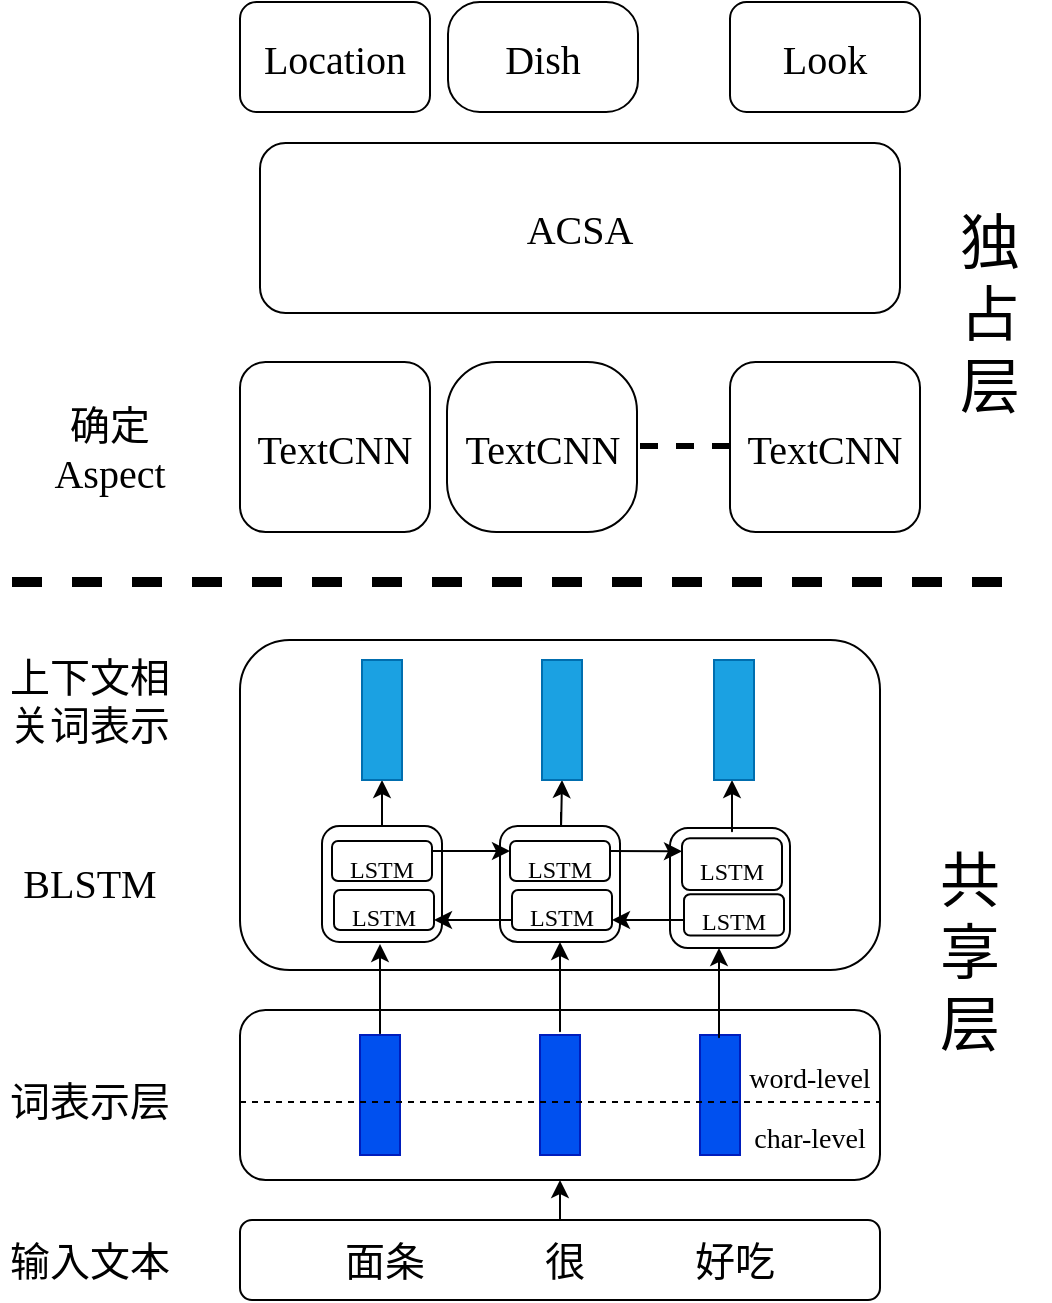 <mxfile version="10.9.8" type="github"><diagram id="u9J_4AkJMysV0DAXNsbV" name="Page-1"><mxGraphModel dx="1237" dy="647" grid="1" gridSize="10" guides="1" tooltips="1" connect="1" arrows="1" fold="1" page="1" pageScale="1" pageWidth="827" pageHeight="1169" math="0" shadow="0"><root><mxCell id="0"/><mxCell id="1" parent="0"/><mxCell id="H73ysC9yLx2S5hGtmnx_-74" value="" style="group" vertex="1" connectable="0" parent="1"><mxGeometry x="165" y="419" width="440" height="330" as="geometry"/></mxCell><mxCell id="H73ysC9yLx2S5hGtmnx_-3" value="输入文本" style="rounded=1;whiteSpace=wrap;html=1;fontFamily=Times New Roman;fontSize=20;fillColor=none;strokeColor=none;" vertex="1" parent="H73ysC9yLx2S5hGtmnx_-74"><mxGeometry y="290" width="90" height="40" as="geometry"/></mxCell><mxCell id="H73ysC9yLx2S5hGtmnx_-4" value="面条&amp;nbsp; &amp;nbsp; &amp;nbsp; &amp;nbsp; &amp;nbsp; &amp;nbsp; 很&amp;nbsp; &amp;nbsp; &amp;nbsp; &amp;nbsp; &amp;nbsp; &amp;nbsp;好吃" style="rounded=1;whiteSpace=wrap;html=1;fontFamily=Times New Roman;fontSize=20;" vertex="1" parent="H73ysC9yLx2S5hGtmnx_-74"><mxGeometry x="120" y="290" width="320" height="40" as="geometry"/></mxCell><mxCell id="H73ysC9yLx2S5hGtmnx_-5" value="词表示层" style="rounded=1;whiteSpace=wrap;html=1;fontFamily=Times New Roman;fontSize=20;fillColor=none;strokeColor=none;" vertex="1" parent="H73ysC9yLx2S5hGtmnx_-74"><mxGeometry y="210" width="90" height="40" as="geometry"/></mxCell><mxCell id="H73ysC9yLx2S5hGtmnx_-6" value="" style="rounded=1;whiteSpace=wrap;html=1;fontFamily=Times New Roman;fontSize=20;" vertex="1" parent="H73ysC9yLx2S5hGtmnx_-74"><mxGeometry x="120" y="185" width="320" height="85" as="geometry"/></mxCell><mxCell id="H73ysC9yLx2S5hGtmnx_-10" style="edgeStyle=orthogonalEdgeStyle;rounded=0;orthogonalLoop=1;jettySize=auto;html=1;exitX=0.5;exitY=0;exitDx=0;exitDy=0;entryX=0.5;entryY=1;entryDx=0;entryDy=0;fontFamily=Times New Roman;fontSize=20;" edge="1" parent="H73ysC9yLx2S5hGtmnx_-74" source="H73ysC9yLx2S5hGtmnx_-4" target="H73ysC9yLx2S5hGtmnx_-6"><mxGeometry relative="1" as="geometry"/></mxCell><mxCell id="H73ysC9yLx2S5hGtmnx_-8" value="" style="rounded=0;whiteSpace=wrap;html=1;fontFamily=Times New Roman;fontSize=20;fillColor=#0050ef;strokeColor=#001DBC;fontColor=#ffffff;" vertex="1" parent="H73ysC9yLx2S5hGtmnx_-74"><mxGeometry x="180" y="197.5" width="20" height="60" as="geometry"/></mxCell><mxCell id="H73ysC9yLx2S5hGtmnx_-11" value="" style="rounded=0;whiteSpace=wrap;html=1;fontFamily=Times New Roman;fontSize=20;fillColor=#0050ef;strokeColor=#001DBC;fontColor=#ffffff;" vertex="1" parent="H73ysC9yLx2S5hGtmnx_-74"><mxGeometry x="270" y="197.5" width="20" height="60" as="geometry"/></mxCell><mxCell id="H73ysC9yLx2S5hGtmnx_-12" value="" style="rounded=0;whiteSpace=wrap;html=1;fontFamily=Times New Roman;fontSize=20;fillColor=#0050ef;strokeColor=#001DBC;fontColor=#ffffff;" vertex="1" parent="H73ysC9yLx2S5hGtmnx_-74"><mxGeometry x="350" y="197.5" width="20" height="60" as="geometry"/></mxCell><mxCell id="H73ysC9yLx2S5hGtmnx_-13" value="&lt;span style=&quot;font-size: 14px&quot;&gt;word-level&lt;/span&gt;" style="rounded=1;whiteSpace=wrap;html=1;fontFamily=Times New Roman;fontSize=20;fillColor=none;strokeColor=none;" vertex="1" parent="H73ysC9yLx2S5hGtmnx_-74"><mxGeometry x="370" y="202" width="70" height="28" as="geometry"/></mxCell><mxCell id="H73ysC9yLx2S5hGtmnx_-14" value="&lt;span style=&quot;font-size: 14px&quot;&gt;char-level&lt;/span&gt;" style="rounded=1;whiteSpace=wrap;html=1;fontFamily=Times New Roman;fontSize=20;fillColor=none;strokeColor=none;" vertex="1" parent="H73ysC9yLx2S5hGtmnx_-74"><mxGeometry x="370" y="232" width="70" height="28" as="geometry"/></mxCell><mxCell id="H73ysC9yLx2S5hGtmnx_-15" value="" style="endArrow=none;dashed=1;html=1;fontFamily=Times New Roman;fontSize=20;entryX=1;entryY=-0.036;entryDx=0;entryDy=0;entryPerimeter=0;" edge="1" parent="H73ysC9yLx2S5hGtmnx_-74" target="H73ysC9yLx2S5hGtmnx_-14"><mxGeometry width="50" height="50" relative="1" as="geometry"><mxPoint x="120" y="231" as="sourcePoint"/><mxPoint x="235" y="231.5" as="targetPoint"/></mxGeometry></mxCell><mxCell id="H73ysC9yLx2S5hGtmnx_-16" value="" style="rounded=1;whiteSpace=wrap;html=1;fontFamily=Times New Roman;fontSize=20;" vertex="1" parent="H73ysC9yLx2S5hGtmnx_-74"><mxGeometry x="120" width="320" height="165" as="geometry"/></mxCell><mxCell id="H73ysC9yLx2S5hGtmnx_-25" value="" style="group" vertex="1" connectable="0" parent="H73ysC9yLx2S5hGtmnx_-74"><mxGeometry x="161" y="93" width="60" height="58" as="geometry"/></mxCell><mxCell id="H73ysC9yLx2S5hGtmnx_-18" value="" style="rounded=1;whiteSpace=wrap;html=1;fillColor=none;fontFamily=Times New Roman;fontSize=20;" vertex="1" parent="H73ysC9yLx2S5hGtmnx_-25"><mxGeometry width="60" height="58" as="geometry"/></mxCell><mxCell id="H73ysC9yLx2S5hGtmnx_-19" value="&lt;font style=&quot;font-size: 12px&quot;&gt;LSTM&lt;/font&gt;" style="rounded=1;whiteSpace=wrap;html=1;fillColor=none;fontFamily=Times New Roman;fontSize=20;" vertex="1" parent="H73ysC9yLx2S5hGtmnx_-25"><mxGeometry x="5" y="7.5" width="50" height="20" as="geometry"/></mxCell><mxCell id="H73ysC9yLx2S5hGtmnx_-24" value="&lt;font style=&quot;font-size: 12px&quot;&gt;LSTM&lt;/font&gt;" style="rounded=1;whiteSpace=wrap;html=1;fillColor=none;fontFamily=Times New Roman;fontSize=20;" vertex="1" parent="H73ysC9yLx2S5hGtmnx_-25"><mxGeometry x="6" y="32" width="50" height="20" as="geometry"/></mxCell><mxCell id="H73ysC9yLx2S5hGtmnx_-26" value="" style="group" vertex="1" connectable="0" parent="H73ysC9yLx2S5hGtmnx_-74"><mxGeometry x="250" y="93" width="60" height="58" as="geometry"/></mxCell><mxCell id="H73ysC9yLx2S5hGtmnx_-27" value="" style="rounded=1;whiteSpace=wrap;html=1;fillColor=none;fontFamily=Times New Roman;fontSize=20;" vertex="1" parent="H73ysC9yLx2S5hGtmnx_-26"><mxGeometry width="60" height="58" as="geometry"/></mxCell><mxCell id="H73ysC9yLx2S5hGtmnx_-28" value="&lt;font style=&quot;font-size: 12px&quot;&gt;LSTM&lt;/font&gt;" style="rounded=1;whiteSpace=wrap;html=1;fillColor=none;fontFamily=Times New Roman;fontSize=20;" vertex="1" parent="H73ysC9yLx2S5hGtmnx_-26"><mxGeometry x="5" y="7.5" width="50" height="20" as="geometry"/></mxCell><mxCell id="H73ysC9yLx2S5hGtmnx_-29" value="&lt;font style=&quot;font-size: 12px&quot;&gt;LSTM&lt;/font&gt;" style="rounded=1;whiteSpace=wrap;html=1;fillColor=none;fontFamily=Times New Roman;fontSize=20;" vertex="1" parent="H73ysC9yLx2S5hGtmnx_-26"><mxGeometry x="6" y="32" width="50" height="20" as="geometry"/></mxCell><mxCell id="H73ysC9yLx2S5hGtmnx_-31" value="" style="group" vertex="1" connectable="0" parent="H73ysC9yLx2S5hGtmnx_-74"><mxGeometry x="336" y="94" width="60" height="60" as="geometry"/></mxCell><mxCell id="H73ysC9yLx2S5hGtmnx_-32" value="" style="rounded=1;whiteSpace=wrap;html=1;fillColor=none;fontFamily=Times New Roman;fontSize=20;" vertex="1" parent="H73ysC9yLx2S5hGtmnx_-31"><mxGeometry x="-1" width="60" height="60.0" as="geometry"/></mxCell><mxCell id="H73ysC9yLx2S5hGtmnx_-33" value="&lt;font style=&quot;font-size: 12px&quot;&gt;LSTM&lt;/font&gt;" style="rounded=1;whiteSpace=wrap;html=1;fillColor=none;fontFamily=Times New Roman;fontSize=20;" vertex="1" parent="H73ysC9yLx2S5hGtmnx_-31"><mxGeometry x="5" y="5.172" width="50" height="25.862" as="geometry"/></mxCell><mxCell id="H73ysC9yLx2S5hGtmnx_-34" value="&lt;font style=&quot;font-size: 12px&quot;&gt;LSTM&lt;/font&gt;" style="rounded=1;whiteSpace=wrap;html=1;fillColor=none;fontFamily=Times New Roman;fontSize=20;" vertex="1" parent="H73ysC9yLx2S5hGtmnx_-31"><mxGeometry x="6" y="33.103" width="50" height="20.69" as="geometry"/></mxCell><mxCell id="H73ysC9yLx2S5hGtmnx_-36" value="" style="endArrow=classic;html=1;fontFamily=Times New Roman;fontSize=20;" edge="1" parent="H73ysC9yLx2S5hGtmnx_-74"><mxGeometry width="50" height="50" relative="1" as="geometry"><mxPoint x="190" y="190" as="sourcePoint"/><mxPoint x="190" y="152" as="targetPoint"/><Array as="points"><mxPoint x="190" y="200"/></Array></mxGeometry></mxCell><mxCell id="H73ysC9yLx2S5hGtmnx_-38" value="" style="endArrow=classic;html=1;fontFamily=Times New Roman;fontSize=20;" edge="1" parent="H73ysC9yLx2S5hGtmnx_-74"><mxGeometry width="50" height="50" relative="1" as="geometry"><mxPoint x="280" y="189" as="sourcePoint"/><mxPoint x="280" y="151" as="targetPoint"/><Array as="points"><mxPoint x="280" y="199"/></Array></mxGeometry></mxCell><mxCell id="H73ysC9yLx2S5hGtmnx_-43" value="" style="endArrow=classic;html=1;fontFamily=Times New Roman;fontSize=20;" edge="1" parent="H73ysC9yLx2S5hGtmnx_-74"><mxGeometry width="50" height="50" relative="1" as="geometry"><mxPoint x="359.5" y="192" as="sourcePoint"/><mxPoint x="359.5" y="154" as="targetPoint"/><Array as="points"><mxPoint x="359.5" y="202"/></Array></mxGeometry></mxCell><mxCell id="H73ysC9yLx2S5hGtmnx_-48" value="" style="endArrow=classic;html=1;fontFamily=Times New Roman;fontSize=20;entryX=0;entryY=0.25;entryDx=0;entryDy=0;exitX=1;exitY=0.25;exitDx=0;exitDy=0;" edge="1" parent="H73ysC9yLx2S5hGtmnx_-74" source="H73ysC9yLx2S5hGtmnx_-19" target="H73ysC9yLx2S5hGtmnx_-28"><mxGeometry width="50" height="50" relative="1" as="geometry"><mxPoint x="220" y="110" as="sourcePoint"/><mxPoint x="250" y="109.5" as="targetPoint"/></mxGeometry></mxCell><mxCell id="H73ysC9yLx2S5hGtmnx_-52" value="" style="endArrow=classic;html=1;fontFamily=Times New Roman;fontSize=20;entryX=0;entryY=0.25;entryDx=0;entryDy=0;exitX=1;exitY=0.25;exitDx=0;exitDy=0;" edge="1" parent="H73ysC9yLx2S5hGtmnx_-74" source="H73ysC9yLx2S5hGtmnx_-28" target="H73ysC9yLx2S5hGtmnx_-33"><mxGeometry width="50" height="50" relative="1" as="geometry"><mxPoint x="236" y="126" as="sourcePoint"/><mxPoint x="275" y="126" as="targetPoint"/></mxGeometry></mxCell><mxCell id="H73ysC9yLx2S5hGtmnx_-58" value="" style="endArrow=classic;html=1;fontFamily=Times New Roman;fontSize=20;exitX=0;exitY=0.75;exitDx=0;exitDy=0;entryX=1;entryY=0.75;entryDx=0;entryDy=0;" edge="1" parent="H73ysC9yLx2S5hGtmnx_-74" source="H73ysC9yLx2S5hGtmnx_-29" target="H73ysC9yLx2S5hGtmnx_-24"><mxGeometry width="50" height="50" relative="1" as="geometry"><mxPoint x="266" y="156" as="sourcePoint"/><mxPoint x="230" y="140" as="targetPoint"/></mxGeometry></mxCell><mxCell id="H73ysC9yLx2S5hGtmnx_-59" value="" style="endArrow=classic;html=1;fontFamily=Times New Roman;fontSize=20;exitX=0;exitY=0.623;exitDx=0;exitDy=0;entryX=1;entryY=0.75;entryDx=0;entryDy=0;exitPerimeter=0;" edge="1" parent="H73ysC9yLx2S5hGtmnx_-74" source="H73ysC9yLx2S5hGtmnx_-34" target="H73ysC9yLx2S5hGtmnx_-29"><mxGeometry width="50" height="50" relative="1" as="geometry"><mxPoint x="342" y="143" as="sourcePoint"/><mxPoint x="303" y="135" as="targetPoint"/></mxGeometry></mxCell><mxCell id="H73ysC9yLx2S5hGtmnx_-63" value="" style="endArrow=classic;html=1;fontFamily=Times New Roman;fontSize=20;" edge="1" parent="H73ysC9yLx2S5hGtmnx_-74"><mxGeometry width="50" height="50" relative="1" as="geometry"><mxPoint x="191" y="86" as="sourcePoint"/><mxPoint x="191" y="70" as="targetPoint"/><Array as="points"><mxPoint x="191" y="96"/></Array></mxGeometry></mxCell><mxCell id="H73ysC9yLx2S5hGtmnx_-67" value="" style="endArrow=classic;html=1;fontFamily=Times New Roman;fontSize=20;" edge="1" parent="H73ysC9yLx2S5hGtmnx_-74"><mxGeometry width="50" height="50" relative="1" as="geometry"><mxPoint x="280.5" y="86" as="sourcePoint"/><mxPoint x="281" y="70" as="targetPoint"/><Array as="points"><mxPoint x="280.5" y="96"/></Array></mxGeometry></mxCell><mxCell id="H73ysC9yLx2S5hGtmnx_-68" value="" style="endArrow=classic;html=1;fontFamily=Times New Roman;fontSize=20;" edge="1" parent="H73ysC9yLx2S5hGtmnx_-74"><mxGeometry width="50" height="50" relative="1" as="geometry"><mxPoint x="366" y="89" as="sourcePoint"/><mxPoint x="366" y="70" as="targetPoint"/><Array as="points"><mxPoint x="366" y="99"/></Array></mxGeometry></mxCell><mxCell id="H73ysC9yLx2S5hGtmnx_-69" value="BLSTM" style="rounded=1;whiteSpace=wrap;html=1;fontFamily=Times New Roman;fontSize=20;fillColor=none;strokeColor=none;" vertex="1" parent="H73ysC9yLx2S5hGtmnx_-74"><mxGeometry y="100.5" width="90" height="40" as="geometry"/></mxCell><mxCell id="H73ysC9yLx2S5hGtmnx_-70" value="" style="rounded=0;whiteSpace=wrap;html=1;fontFamily=Times New Roman;fontSize=20;fillColor=#1ba1e2;strokeColor=#006EAF;fontColor=#ffffff;" vertex="1" parent="H73ysC9yLx2S5hGtmnx_-74"><mxGeometry x="181" y="10" width="20" height="60" as="geometry"/></mxCell><mxCell id="H73ysC9yLx2S5hGtmnx_-71" value="" style="rounded=0;whiteSpace=wrap;html=1;fontFamily=Times New Roman;fontSize=20;fillColor=#1ba1e2;strokeColor=#006EAF;fontColor=#ffffff;" vertex="1" parent="H73ysC9yLx2S5hGtmnx_-74"><mxGeometry x="271" y="10" width="20" height="60" as="geometry"/></mxCell><mxCell id="H73ysC9yLx2S5hGtmnx_-72" value="" style="rounded=0;whiteSpace=wrap;html=1;fontFamily=Times New Roman;fontSize=20;fillColor=#1ba1e2;strokeColor=#006EAF;fontColor=#ffffff;" vertex="1" parent="H73ysC9yLx2S5hGtmnx_-74"><mxGeometry x="357" y="10" width="20" height="60" as="geometry"/></mxCell><mxCell id="H73ysC9yLx2S5hGtmnx_-73" value="上下文相关词表示" style="rounded=1;whiteSpace=wrap;html=1;fontFamily=Times New Roman;fontSize=20;fillColor=none;strokeColor=none;" vertex="1" parent="H73ysC9yLx2S5hGtmnx_-74"><mxGeometry y="10" width="90" height="40" as="geometry"/></mxCell><mxCell id="H73ysC9yLx2S5hGtmnx_-75" value="" style="endArrow=none;dashed=1;html=1;fontFamily=Times New Roman;fontSize=20;strokeWidth=5;" edge="1" parent="1"><mxGeometry width="50" height="50" relative="1" as="geometry"><mxPoint x="171" y="390" as="sourcePoint"/><mxPoint x="680" y="390" as="targetPoint"/></mxGeometry></mxCell><mxCell id="H73ysC9yLx2S5hGtmnx_-76" value="&lt;font style=&quot;font-size: 30px&quot;&gt;共&lt;br&gt;享&lt;br&gt;层&lt;/font&gt;" style="rounded=1;whiteSpace=wrap;html=1;fontFamily=Times New Roman;fontSize=20;fillColor=none;strokeColor=none;" vertex="1" parent="1"><mxGeometry x="620" y="459" width="60" height="231" as="geometry"/></mxCell><mxCell id="H73ysC9yLx2S5hGtmnx_-77" value="TextCNN" style="rounded=1;whiteSpace=wrap;html=1;fontFamily=Times New Roman;fontSize=20;" vertex="1" parent="1"><mxGeometry x="285" y="280" width="95" height="85" as="geometry"/></mxCell><mxCell id="H73ysC9yLx2S5hGtmnx_-78" value="&lt;span style=&quot;white-space: normal&quot;&gt;TextCNN&lt;/span&gt;" style="rounded=1;whiteSpace=wrap;html=1;fontFamily=Times New Roman;fontSize=20;arcSize=29;" vertex="1" parent="1"><mxGeometry x="388.5" y="280" width="95" height="85" as="geometry"/></mxCell><mxCell id="H73ysC9yLx2S5hGtmnx_-79" value="&lt;span style=&quot;white-space: normal&quot;&gt;TextCNN&lt;/span&gt;" style="rounded=1;whiteSpace=wrap;html=1;fontFamily=Times New Roman;fontSize=20;" vertex="1" parent="1"><mxGeometry x="530" y="280" width="95" height="85" as="geometry"/></mxCell><mxCell id="H73ysC9yLx2S5hGtmnx_-80" value="" style="endArrow=none;dashed=1;html=1;strokeWidth=3;fontFamily=Times New Roman;fontSize=20;" edge="1" parent="1"><mxGeometry width="50" height="50" relative="1" as="geometry"><mxPoint x="485" y="322" as="sourcePoint"/><mxPoint x="535" y="322" as="targetPoint"/></mxGeometry></mxCell><mxCell id="H73ysC9yLx2S5hGtmnx_-81" value="&lt;font style=&quot;font-size: 30px&quot;&gt;独占&lt;br&gt;层&lt;/font&gt;" style="rounded=1;whiteSpace=wrap;html=1;fontFamily=Times New Roman;fontSize=20;fillColor=none;strokeColor=none;" vertex="1" parent="1"><mxGeometry x="630" y="140" width="60" height="231" as="geometry"/></mxCell><mxCell id="H73ysC9yLx2S5hGtmnx_-82" value="确定Aspect" style="rounded=1;whiteSpace=wrap;html=1;fontFamily=Times New Roman;fontSize=20;fillColor=none;strokeColor=none;" vertex="1" parent="1"><mxGeometry x="175" y="302.5" width="90" height="40" as="geometry"/></mxCell><mxCell id="H73ysC9yLx2S5hGtmnx_-83" value="ACSA" style="rounded=1;whiteSpace=wrap;html=1;fontFamily=Times New Roman;fontSize=20;" vertex="1" parent="1"><mxGeometry x="295" y="170.5" width="320" height="85" as="geometry"/></mxCell><mxCell id="H73ysC9yLx2S5hGtmnx_-86" value="Location" style="rounded=1;whiteSpace=wrap;html=1;fontFamily=Times New Roman;fontSize=20;" vertex="1" parent="1"><mxGeometry x="285" y="100" width="95" height="55" as="geometry"/></mxCell><mxCell id="H73ysC9yLx2S5hGtmnx_-87" value="Dish" style="rounded=1;whiteSpace=wrap;html=1;fontFamily=Times New Roman;fontSize=20;arcSize=29;" vertex="1" parent="1"><mxGeometry x="389" y="100" width="95" height="55" as="geometry"/></mxCell><mxCell id="H73ysC9yLx2S5hGtmnx_-88" value="Look" style="rounded=1;whiteSpace=wrap;html=1;fontFamily=Times New Roman;fontSize=20;" vertex="1" parent="1"><mxGeometry x="530" y="100" width="95" height="55" as="geometry"/></mxCell></root></mxGraphModel></diagram></mxfile>